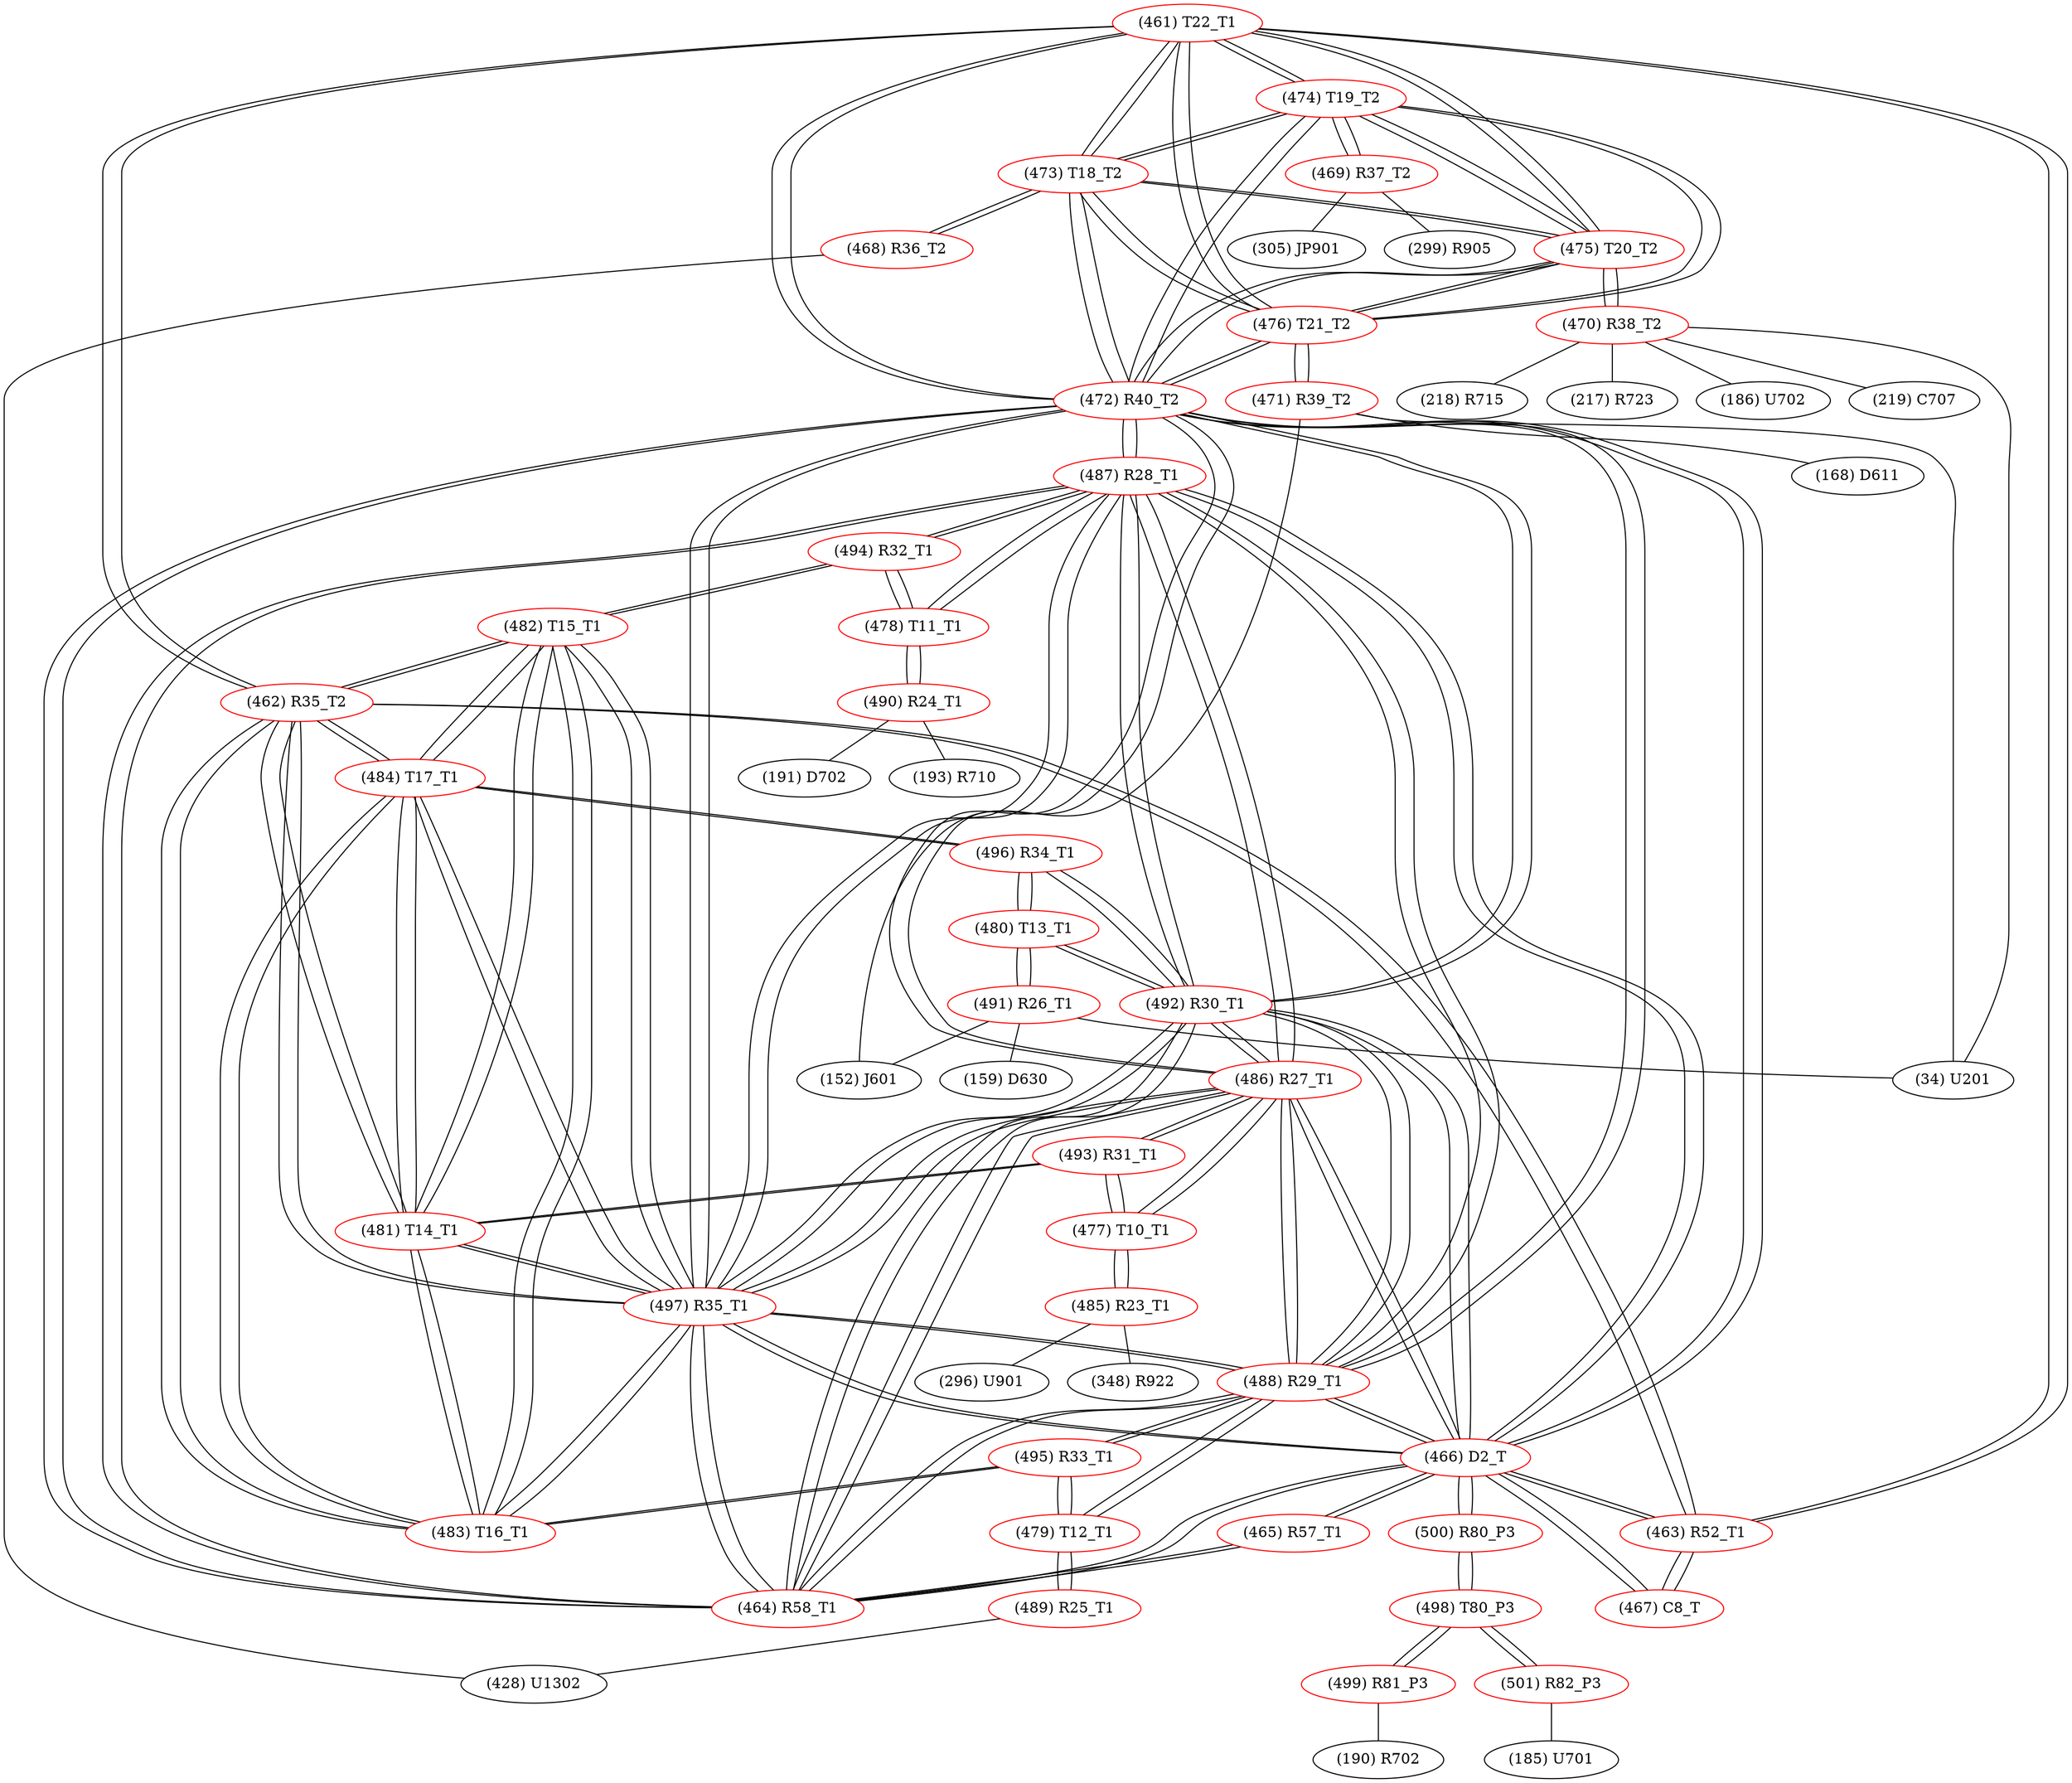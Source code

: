 graph {
	461 [label="(461) T22_T1" color=red]
	474 [label="(474) T19_T2"]
	473 [label="(473) T18_T2"]
	472 [label="(472) R40_T2"]
	476 [label="(476) T21_T2"]
	475 [label="(475) T20_T2"]
	463 [label="(463) R52_T1"]
	462 [label="(462) R35_T2"]
	462 [label="(462) R35_T2" color=red]
	483 [label="(483) T16_T1"]
	482 [label="(482) T15_T1"]
	497 [label="(497) R35_T1"]
	481 [label="(481) T14_T1"]
	484 [label="(484) T17_T1"]
	463 [label="(463) R52_T1"]
	461 [label="(461) T22_T1"]
	463 [label="(463) R52_T1" color=red]
	466 [label="(466) D2_T"]
	467 [label="(467) C8_T"]
	462 [label="(462) R35_T2"]
	461 [label="(461) T22_T1"]
	464 [label="(464) R58_T1" color=red]
	465 [label="(465) R57_T1"]
	466 [label="(466) D2_T"]
	488 [label="(488) R29_T1"]
	497 [label="(497) R35_T1"]
	472 [label="(472) R40_T2"]
	492 [label="(492) R30_T1"]
	486 [label="(486) R27_T1"]
	487 [label="(487) R28_T1"]
	465 [label="(465) R57_T1" color=red]
	464 [label="(464) R58_T1"]
	466 [label="(466) D2_T"]
	466 [label="(466) D2_T" color=red]
	463 [label="(463) R52_T1"]
	467 [label="(467) C8_T"]
	464 [label="(464) R58_T1"]
	465 [label="(465) R57_T1"]
	488 [label="(488) R29_T1"]
	497 [label="(497) R35_T1"]
	472 [label="(472) R40_T2"]
	492 [label="(492) R30_T1"]
	486 [label="(486) R27_T1"]
	487 [label="(487) R28_T1"]
	500 [label="(500) R80_P3"]
	467 [label="(467) C8_T" color=red]
	466 [label="(466) D2_T"]
	463 [label="(463) R52_T1"]
	468 [label="(468) R36_T2" color=red]
	428 [label="(428) U1302"]
	473 [label="(473) T18_T2"]
	469 [label="(469) R37_T2" color=red]
	299 [label="(299) R905"]
	305 [label="(305) JP901"]
	474 [label="(474) T19_T2"]
	470 [label="(470) R38_T2" color=red]
	186 [label="(186) U702"]
	219 [label="(219) C707"]
	218 [label="(218) R715"]
	217 [label="(217) R723"]
	34 [label="(34) U201"]
	475 [label="(475) T20_T2"]
	471 [label="(471) R39_T2" color=red]
	34 [label="(34) U201"]
	168 [label="(168) D611"]
	152 [label="(152) J601"]
	476 [label="(476) T21_T2"]
	472 [label="(472) R40_T2" color=red]
	488 [label="(488) R29_T1"]
	497 [label="(497) R35_T1"]
	492 [label="(492) R30_T1"]
	466 [label="(466) D2_T"]
	464 [label="(464) R58_T1"]
	486 [label="(486) R27_T1"]
	487 [label="(487) R28_T1"]
	461 [label="(461) T22_T1"]
	474 [label="(474) T19_T2"]
	473 [label="(473) T18_T2"]
	476 [label="(476) T21_T2"]
	475 [label="(475) T20_T2"]
	473 [label="(473) T18_T2" color=red]
	461 [label="(461) T22_T1"]
	474 [label="(474) T19_T2"]
	472 [label="(472) R40_T2"]
	476 [label="(476) T21_T2"]
	475 [label="(475) T20_T2"]
	468 [label="(468) R36_T2"]
	474 [label="(474) T19_T2" color=red]
	461 [label="(461) T22_T1"]
	473 [label="(473) T18_T2"]
	472 [label="(472) R40_T2"]
	476 [label="(476) T21_T2"]
	475 [label="(475) T20_T2"]
	469 [label="(469) R37_T2"]
	475 [label="(475) T20_T2" color=red]
	461 [label="(461) T22_T1"]
	474 [label="(474) T19_T2"]
	473 [label="(473) T18_T2"]
	472 [label="(472) R40_T2"]
	476 [label="(476) T21_T2"]
	470 [label="(470) R38_T2"]
	476 [label="(476) T21_T2" color=red]
	461 [label="(461) T22_T1"]
	474 [label="(474) T19_T2"]
	473 [label="(473) T18_T2"]
	472 [label="(472) R40_T2"]
	475 [label="(475) T20_T2"]
	471 [label="(471) R39_T2"]
	477 [label="(477) T10_T1" color=red]
	485 [label="(485) R23_T1"]
	493 [label="(493) R31_T1"]
	486 [label="(486) R27_T1"]
	478 [label="(478) T11_T1" color=red]
	490 [label="(490) R24_T1"]
	494 [label="(494) R32_T1"]
	487 [label="(487) R28_T1"]
	479 [label="(479) T12_T1" color=red]
	495 [label="(495) R33_T1"]
	488 [label="(488) R29_T1"]
	489 [label="(489) R25_T1"]
	480 [label="(480) T13_T1" color=red]
	492 [label="(492) R30_T1"]
	496 [label="(496) R34_T1"]
	491 [label="(491) R26_T1"]
	481 [label="(481) T14_T1" color=red]
	483 [label="(483) T16_T1"]
	482 [label="(482) T15_T1"]
	497 [label="(497) R35_T1"]
	484 [label="(484) T17_T1"]
	462 [label="(462) R35_T2"]
	493 [label="(493) R31_T1"]
	482 [label="(482) T15_T1" color=red]
	483 [label="(483) T16_T1"]
	497 [label="(497) R35_T1"]
	481 [label="(481) T14_T1"]
	484 [label="(484) T17_T1"]
	462 [label="(462) R35_T2"]
	494 [label="(494) R32_T1"]
	483 [label="(483) T16_T1" color=red]
	482 [label="(482) T15_T1"]
	497 [label="(497) R35_T1"]
	481 [label="(481) T14_T1"]
	484 [label="(484) T17_T1"]
	462 [label="(462) R35_T2"]
	495 [label="(495) R33_T1"]
	484 [label="(484) T17_T1" color=red]
	483 [label="(483) T16_T1"]
	482 [label="(482) T15_T1"]
	497 [label="(497) R35_T1"]
	481 [label="(481) T14_T1"]
	462 [label="(462) R35_T2"]
	496 [label="(496) R34_T1"]
	485 [label="(485) R23_T1" color=red]
	296 [label="(296) U901"]
	348 [label="(348) R922"]
	477 [label="(477) T10_T1"]
	486 [label="(486) R27_T1" color=red]
	488 [label="(488) R29_T1"]
	497 [label="(497) R35_T1"]
	472 [label="(472) R40_T2"]
	492 [label="(492) R30_T1"]
	466 [label="(466) D2_T"]
	464 [label="(464) R58_T1"]
	487 [label="(487) R28_T1"]
	477 [label="(477) T10_T1"]
	493 [label="(493) R31_T1"]
	487 [label="(487) R28_T1" color=red]
	488 [label="(488) R29_T1"]
	497 [label="(497) R35_T1"]
	472 [label="(472) R40_T2"]
	492 [label="(492) R30_T1"]
	466 [label="(466) D2_T"]
	464 [label="(464) R58_T1"]
	486 [label="(486) R27_T1"]
	494 [label="(494) R32_T1"]
	478 [label="(478) T11_T1"]
	488 [label="(488) R29_T1" color=red]
	497 [label="(497) R35_T1"]
	472 [label="(472) R40_T2"]
	492 [label="(492) R30_T1"]
	466 [label="(466) D2_T"]
	464 [label="(464) R58_T1"]
	486 [label="(486) R27_T1"]
	487 [label="(487) R28_T1"]
	495 [label="(495) R33_T1"]
	479 [label="(479) T12_T1"]
	489 [label="(489) R25_T1" color=red]
	428 [label="(428) U1302"]
	479 [label="(479) T12_T1"]
	490 [label="(490) R24_T1" color=red]
	193 [label="(193) R710"]
	191 [label="(191) D702"]
	478 [label="(478) T11_T1"]
	491 [label="(491) R26_T1" color=red]
	159 [label="(159) D630"]
	152 [label="(152) J601"]
	34 [label="(34) U201"]
	480 [label="(480) T13_T1"]
	492 [label="(492) R30_T1" color=red]
	488 [label="(488) R29_T1"]
	497 [label="(497) R35_T1"]
	472 [label="(472) R40_T2"]
	466 [label="(466) D2_T"]
	464 [label="(464) R58_T1"]
	486 [label="(486) R27_T1"]
	487 [label="(487) R28_T1"]
	496 [label="(496) R34_T1"]
	480 [label="(480) T13_T1"]
	493 [label="(493) R31_T1" color=red]
	477 [label="(477) T10_T1"]
	486 [label="(486) R27_T1"]
	481 [label="(481) T14_T1"]
	494 [label="(494) R32_T1" color=red]
	482 [label="(482) T15_T1"]
	487 [label="(487) R28_T1"]
	478 [label="(478) T11_T1"]
	495 [label="(495) R33_T1" color=red]
	483 [label="(483) T16_T1"]
	488 [label="(488) R29_T1"]
	479 [label="(479) T12_T1"]
	496 [label="(496) R34_T1" color=red]
	484 [label="(484) T17_T1"]
	492 [label="(492) R30_T1"]
	480 [label="(480) T13_T1"]
	497 [label="(497) R35_T1" color=red]
	488 [label="(488) R29_T1"]
	472 [label="(472) R40_T2"]
	492 [label="(492) R30_T1"]
	466 [label="(466) D2_T"]
	464 [label="(464) R58_T1"]
	486 [label="(486) R27_T1"]
	487 [label="(487) R28_T1"]
	483 [label="(483) T16_T1"]
	482 [label="(482) T15_T1"]
	481 [label="(481) T14_T1"]
	484 [label="(484) T17_T1"]
	462 [label="(462) R35_T2"]
	498 [label="(498) T80_P3" color=red]
	499 [label="(499) R81_P3"]
	501 [label="(501) R82_P3"]
	500 [label="(500) R80_P3"]
	499 [label="(499) R81_P3" color=red]
	190 [label="(190) R702"]
	498 [label="(498) T80_P3"]
	500 [label="(500) R80_P3" color=red]
	466 [label="(466) D2_T"]
	498 [label="(498) T80_P3"]
	501 [label="(501) R82_P3" color=red]
	185 [label="(185) U701"]
	498 [label="(498) T80_P3"]
	461 -- 474
	461 -- 473
	461 -- 472
	461 -- 476
	461 -- 475
	461 -- 463
	461 -- 462
	462 -- 483
	462 -- 482
	462 -- 497
	462 -- 481
	462 -- 484
	462 -- 463
	462 -- 461
	463 -- 466
	463 -- 467
	463 -- 462
	463 -- 461
	464 -- 465
	464 -- 466
	464 -- 488
	464 -- 497
	464 -- 472
	464 -- 492
	464 -- 486
	464 -- 487
	465 -- 464
	465 -- 466
	466 -- 463
	466 -- 467
	466 -- 464
	466 -- 465
	466 -- 488
	466 -- 497
	466 -- 472
	466 -- 492
	466 -- 486
	466 -- 487
	466 -- 500
	467 -- 466
	467 -- 463
	468 -- 428
	468 -- 473
	469 -- 299
	469 -- 305
	469 -- 474
	470 -- 186
	470 -- 219
	470 -- 218
	470 -- 217
	470 -- 34
	470 -- 475
	471 -- 34
	471 -- 168
	471 -- 152
	471 -- 476
	472 -- 488
	472 -- 497
	472 -- 492
	472 -- 466
	472 -- 464
	472 -- 486
	472 -- 487
	472 -- 461
	472 -- 474
	472 -- 473
	472 -- 476
	472 -- 475
	473 -- 461
	473 -- 474
	473 -- 472
	473 -- 476
	473 -- 475
	473 -- 468
	474 -- 461
	474 -- 473
	474 -- 472
	474 -- 476
	474 -- 475
	474 -- 469
	475 -- 461
	475 -- 474
	475 -- 473
	475 -- 472
	475 -- 476
	475 -- 470
	476 -- 461
	476 -- 474
	476 -- 473
	476 -- 472
	476 -- 475
	476 -- 471
	477 -- 485
	477 -- 493
	477 -- 486
	478 -- 490
	478 -- 494
	478 -- 487
	479 -- 495
	479 -- 488
	479 -- 489
	480 -- 492
	480 -- 496
	480 -- 491
	481 -- 483
	481 -- 482
	481 -- 497
	481 -- 484
	481 -- 462
	481 -- 493
	482 -- 483
	482 -- 497
	482 -- 481
	482 -- 484
	482 -- 462
	482 -- 494
	483 -- 482
	483 -- 497
	483 -- 481
	483 -- 484
	483 -- 462
	483 -- 495
	484 -- 483
	484 -- 482
	484 -- 497
	484 -- 481
	484 -- 462
	484 -- 496
	485 -- 296
	485 -- 348
	485 -- 477
	486 -- 488
	486 -- 497
	486 -- 472
	486 -- 492
	486 -- 466
	486 -- 464
	486 -- 487
	486 -- 477
	486 -- 493
	487 -- 488
	487 -- 497
	487 -- 472
	487 -- 492
	487 -- 466
	487 -- 464
	487 -- 486
	487 -- 494
	487 -- 478
	488 -- 497
	488 -- 472
	488 -- 492
	488 -- 466
	488 -- 464
	488 -- 486
	488 -- 487
	488 -- 495
	488 -- 479
	489 -- 428
	489 -- 479
	490 -- 193
	490 -- 191
	490 -- 478
	491 -- 159
	491 -- 152
	491 -- 34
	491 -- 480
	492 -- 488
	492 -- 497
	492 -- 472
	492 -- 466
	492 -- 464
	492 -- 486
	492 -- 487
	492 -- 496
	492 -- 480
	493 -- 477
	493 -- 486
	493 -- 481
	494 -- 482
	494 -- 487
	494 -- 478
	495 -- 483
	495 -- 488
	495 -- 479
	496 -- 484
	496 -- 492
	496 -- 480
	497 -- 488
	497 -- 472
	497 -- 492
	497 -- 466
	497 -- 464
	497 -- 486
	497 -- 487
	497 -- 483
	497 -- 482
	497 -- 481
	497 -- 484
	497 -- 462
	498 -- 499
	498 -- 501
	498 -- 500
	499 -- 190
	499 -- 498
	500 -- 466
	500 -- 498
	501 -- 185
	501 -- 498
}